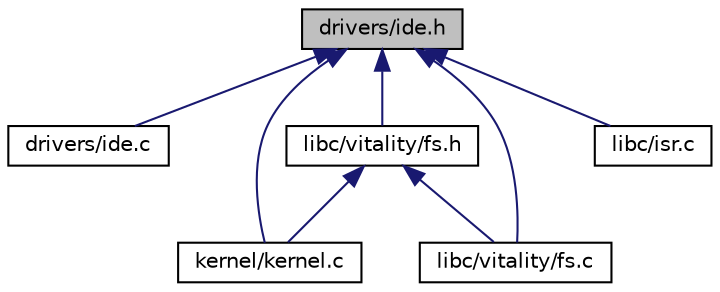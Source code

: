 digraph "drivers/ide.h"
{
  edge [fontname="Helvetica",fontsize="10",labelfontname="Helvetica",labelfontsize="10"];
  node [fontname="Helvetica",fontsize="10",shape=record];
  Node2 [label="drivers/ide.h",height=0.2,width=0.4,color="black", fillcolor="grey75", style="filled", fontcolor="black"];
  Node2 -> Node3 [dir="back",color="midnightblue",fontsize="10",style="solid"];
  Node3 [label="drivers/ide.c",height=0.2,width=0.4,color="black", fillcolor="white", style="filled",URL="$a00032.html"];
  Node2 -> Node4 [dir="back",color="midnightblue",fontsize="10",style="solid"];
  Node4 [label="kernel/kernel.c",height=0.2,width=0.4,color="black", fillcolor="white", style="filled",URL="$a00056.html"];
  Node2 -> Node5 [dir="back",color="midnightblue",fontsize="10",style="solid"];
  Node5 [label="libc/vitality/fs.h",height=0.2,width=0.4,color="black", fillcolor="white", style="filled",URL="$a00137.html"];
  Node5 -> Node4 [dir="back",color="midnightblue",fontsize="10",style="solid"];
  Node5 -> Node6 [dir="back",color="midnightblue",fontsize="10",style="solid"];
  Node6 [label="libc/vitality/fs.c",height=0.2,width=0.4,color="black", fillcolor="white", style="filled",URL="$a00134.html"];
  Node2 -> Node7 [dir="back",color="midnightblue",fontsize="10",style="solid"];
  Node7 [label="libc/isr.c",height=0.2,width=0.4,color="black", fillcolor="white", style="filled",URL="$a00101.html"];
  Node2 -> Node6 [dir="back",color="midnightblue",fontsize="10",style="solid"];
}

